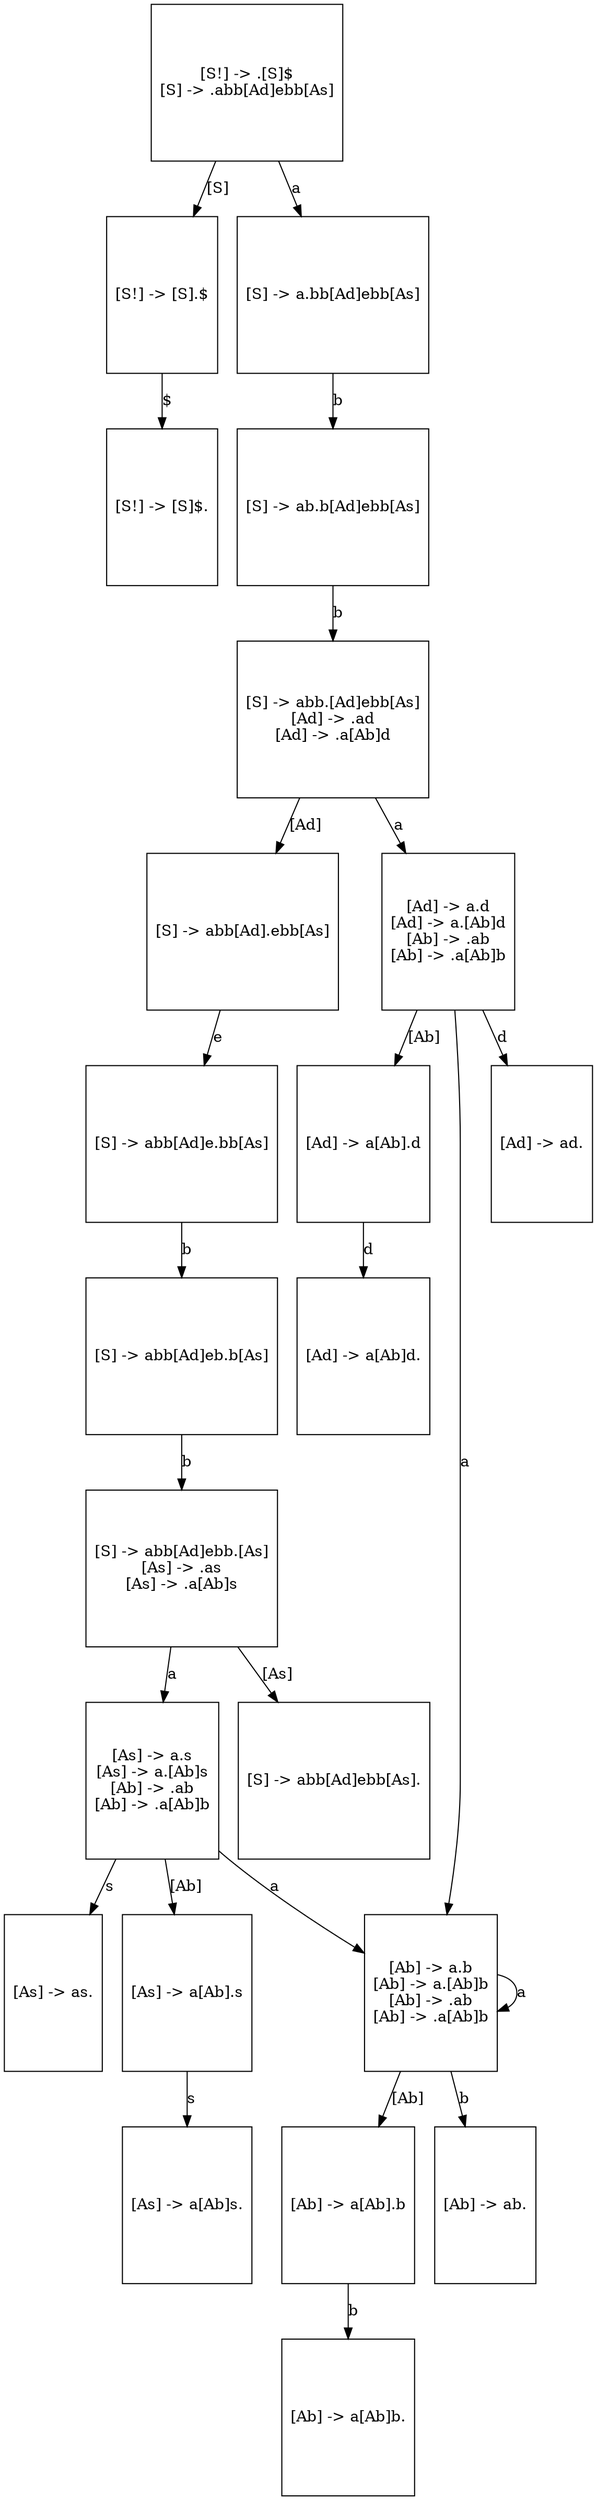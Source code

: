 // LR(0) Automata
digraph {
	A0 [label="[S!] -> .[S]$
[S] -> .abb[Ad]ebb[As]" height=2 shape=polygon width=1]
	A1 [label="[S!] -> [S].$" height=2 shape=polygon width=1]
	A2 [label="[S] -> a.bb[Ad]ebb[As]" height=2 shape=polygon width=1]
	A3 [label="[S!] -> [S]$." height=2 shape=polygon width=1]
	A4 [label="[S] -> ab.b[Ad]ebb[As]" height=2 shape=polygon width=1]
	A5 [label="[S] -> abb.[Ad]ebb[As]
[Ad] -> .ad
[Ad] -> .a[Ab]d" height=2 shape=polygon width=1]
	A6 [label="[S] -> abb[Ad].ebb[As]" height=2 shape=polygon width=1]
	A7 [label="[Ad] -> a.d
[Ad] -> a.[Ab]d
[Ab] -> .ab
[Ab] -> .a[Ab]b" height=2 shape=polygon width=1]
	A8 [label="[S] -> abb[Ad]e.bb[As]" height=2 shape=polygon width=1]
	A9 [label="[Ad] -> ad." height=2 shape=polygon width=1]
	B0 [label="[Ad] -> a[Ab].d" height=2 shape=polygon width=1]
	B1 [label="[Ab] -> a.b
[Ab] -> a.[Ab]b
[Ab] -> .ab
[Ab] -> .a[Ab]b" height=2 shape=polygon width=1]
	B2 [label="[S] -> abb[Ad]eb.b[As]" height=2 shape=polygon width=1]
	B3 [label="[Ad] -> a[Ab]d." height=2 shape=polygon width=1]
	B4 [label="[Ab] -> ab." height=2 shape=polygon width=1]
	B5 [label="[Ab] -> a[Ab].b" height=2 shape=polygon width=1]
	B6 [label="[S] -> abb[Ad]ebb.[As]
[As] -> .as
[As] -> .a[Ab]s" height=2 shape=polygon width=1]
	B7 [label="[Ab] -> a[Ab]b." height=2 shape=polygon width=1]
	B8 [label="[S] -> abb[Ad]ebb[As]." height=2 shape=polygon width=1]
	B9 [label="[As] -> a.s
[As] -> a.[Ab]s
[Ab] -> .ab
[Ab] -> .a[Ab]b" height=2 shape=polygon width=1]
	C0 [label="[As] -> as." height=2 shape=polygon width=1]
	C1 [label="[As] -> a[Ab].s" height=2 shape=polygon width=1]
	C2 [label="[As] -> a[Ab]s." height=2 shape=polygon width=1]
	A0 -> A1 [label="[S]"]
	A0 -> A2 [label=a]
	A1 -> A3 [label="$"]
	A2 -> A4 [label=b]
	A4 -> A5 [label=b]
	A5 -> A6 [label="[Ad]"]
	A5 -> A7 [label=a]
	A6 -> A8 [label=e]
	A7 -> A9 [label=d]
	A7 -> B0 [label="[Ab]"]
	A7 -> B1 [label=a]
	A8 -> B2 [label=b]
	B0 -> B3 [label=d]
	B1 -> B4 [label=b]
	B1 -> B5 [label="[Ab]"]
	B1 -> B1 [label=a]
	B2 -> B6 [label=b]
	B5 -> B7 [label=b]
	B6 -> B8 [label="[As]"]
	B6 -> B9 [label=a]
	B9 -> C0 [label=s]
	B9 -> C1 [label="[Ab]"]
	B9 -> B1 [label=a]
	C1 -> C2 [label=s]
}
